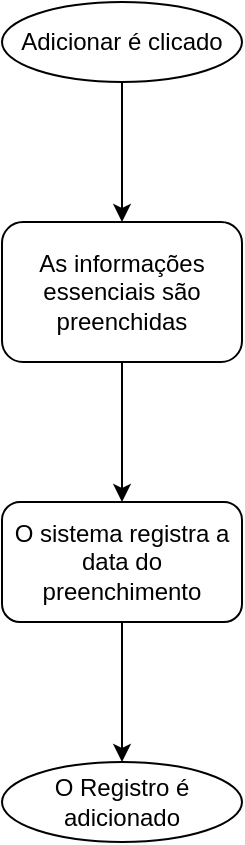 <mxfile version="27.1.4">
  <diagram id="C5RBs43oDa-KdzZeNtuy" name="Page-1">
    <mxGraphModel dx="727" dy="406" grid="1" gridSize="10" guides="1" tooltips="1" connect="1" arrows="1" fold="1" page="1" pageScale="1" pageWidth="827" pageHeight="1169" math="0" shadow="0">
      <root>
        <mxCell id="WIyWlLk6GJQsqaUBKTNV-0" />
        <mxCell id="WIyWlLk6GJQsqaUBKTNV-1" parent="WIyWlLk6GJQsqaUBKTNV-0" />
        <mxCell id="JXzyQCiw4FISLdYdSJXX-15" style="edgeStyle=orthogonalEdgeStyle;rounded=0;orthogonalLoop=1;jettySize=auto;html=1;" edge="1" parent="WIyWlLk6GJQsqaUBKTNV-1" source="JXzyQCiw4FISLdYdSJXX-13" target="JXzyQCiw4FISLdYdSJXX-14">
          <mxGeometry relative="1" as="geometry" />
        </mxCell>
        <mxCell id="JXzyQCiw4FISLdYdSJXX-13" value="Adicionar é clicado" style="ellipse;whiteSpace=wrap;html=1;" vertex="1" parent="WIyWlLk6GJQsqaUBKTNV-1">
          <mxGeometry x="354" y="40" width="120" height="40" as="geometry" />
        </mxCell>
        <mxCell id="JXzyQCiw4FISLdYdSJXX-17" style="edgeStyle=orthogonalEdgeStyle;rounded=0;orthogonalLoop=1;jettySize=auto;html=1;" edge="1" parent="WIyWlLk6GJQsqaUBKTNV-1" source="JXzyQCiw4FISLdYdSJXX-14" target="JXzyQCiw4FISLdYdSJXX-16">
          <mxGeometry relative="1" as="geometry" />
        </mxCell>
        <mxCell id="JXzyQCiw4FISLdYdSJXX-14" value="&lt;div&gt;As informações essenciais são preenchidas&lt;/div&gt;" style="rounded=1;whiteSpace=wrap;html=1;" vertex="1" parent="WIyWlLk6GJQsqaUBKTNV-1">
          <mxGeometry x="354" y="150" width="120" height="70" as="geometry" />
        </mxCell>
        <mxCell id="JXzyQCiw4FISLdYdSJXX-21" style="edgeStyle=orthogonalEdgeStyle;rounded=0;orthogonalLoop=1;jettySize=auto;html=1;" edge="1" parent="WIyWlLk6GJQsqaUBKTNV-1" source="JXzyQCiw4FISLdYdSJXX-16" target="JXzyQCiw4FISLdYdSJXX-20">
          <mxGeometry relative="1" as="geometry" />
        </mxCell>
        <mxCell id="JXzyQCiw4FISLdYdSJXX-16" value="O sistema registra a data do preenchimento" style="rounded=1;whiteSpace=wrap;html=1;" vertex="1" parent="WIyWlLk6GJQsqaUBKTNV-1">
          <mxGeometry x="354" y="290" width="120" height="60" as="geometry" />
        </mxCell>
        <mxCell id="JXzyQCiw4FISLdYdSJXX-20" value="O Registro é adicionado" style="ellipse;whiteSpace=wrap;html=1;" vertex="1" parent="WIyWlLk6GJQsqaUBKTNV-1">
          <mxGeometry x="354" y="420" width="120" height="40" as="geometry" />
        </mxCell>
      </root>
    </mxGraphModel>
  </diagram>
</mxfile>
